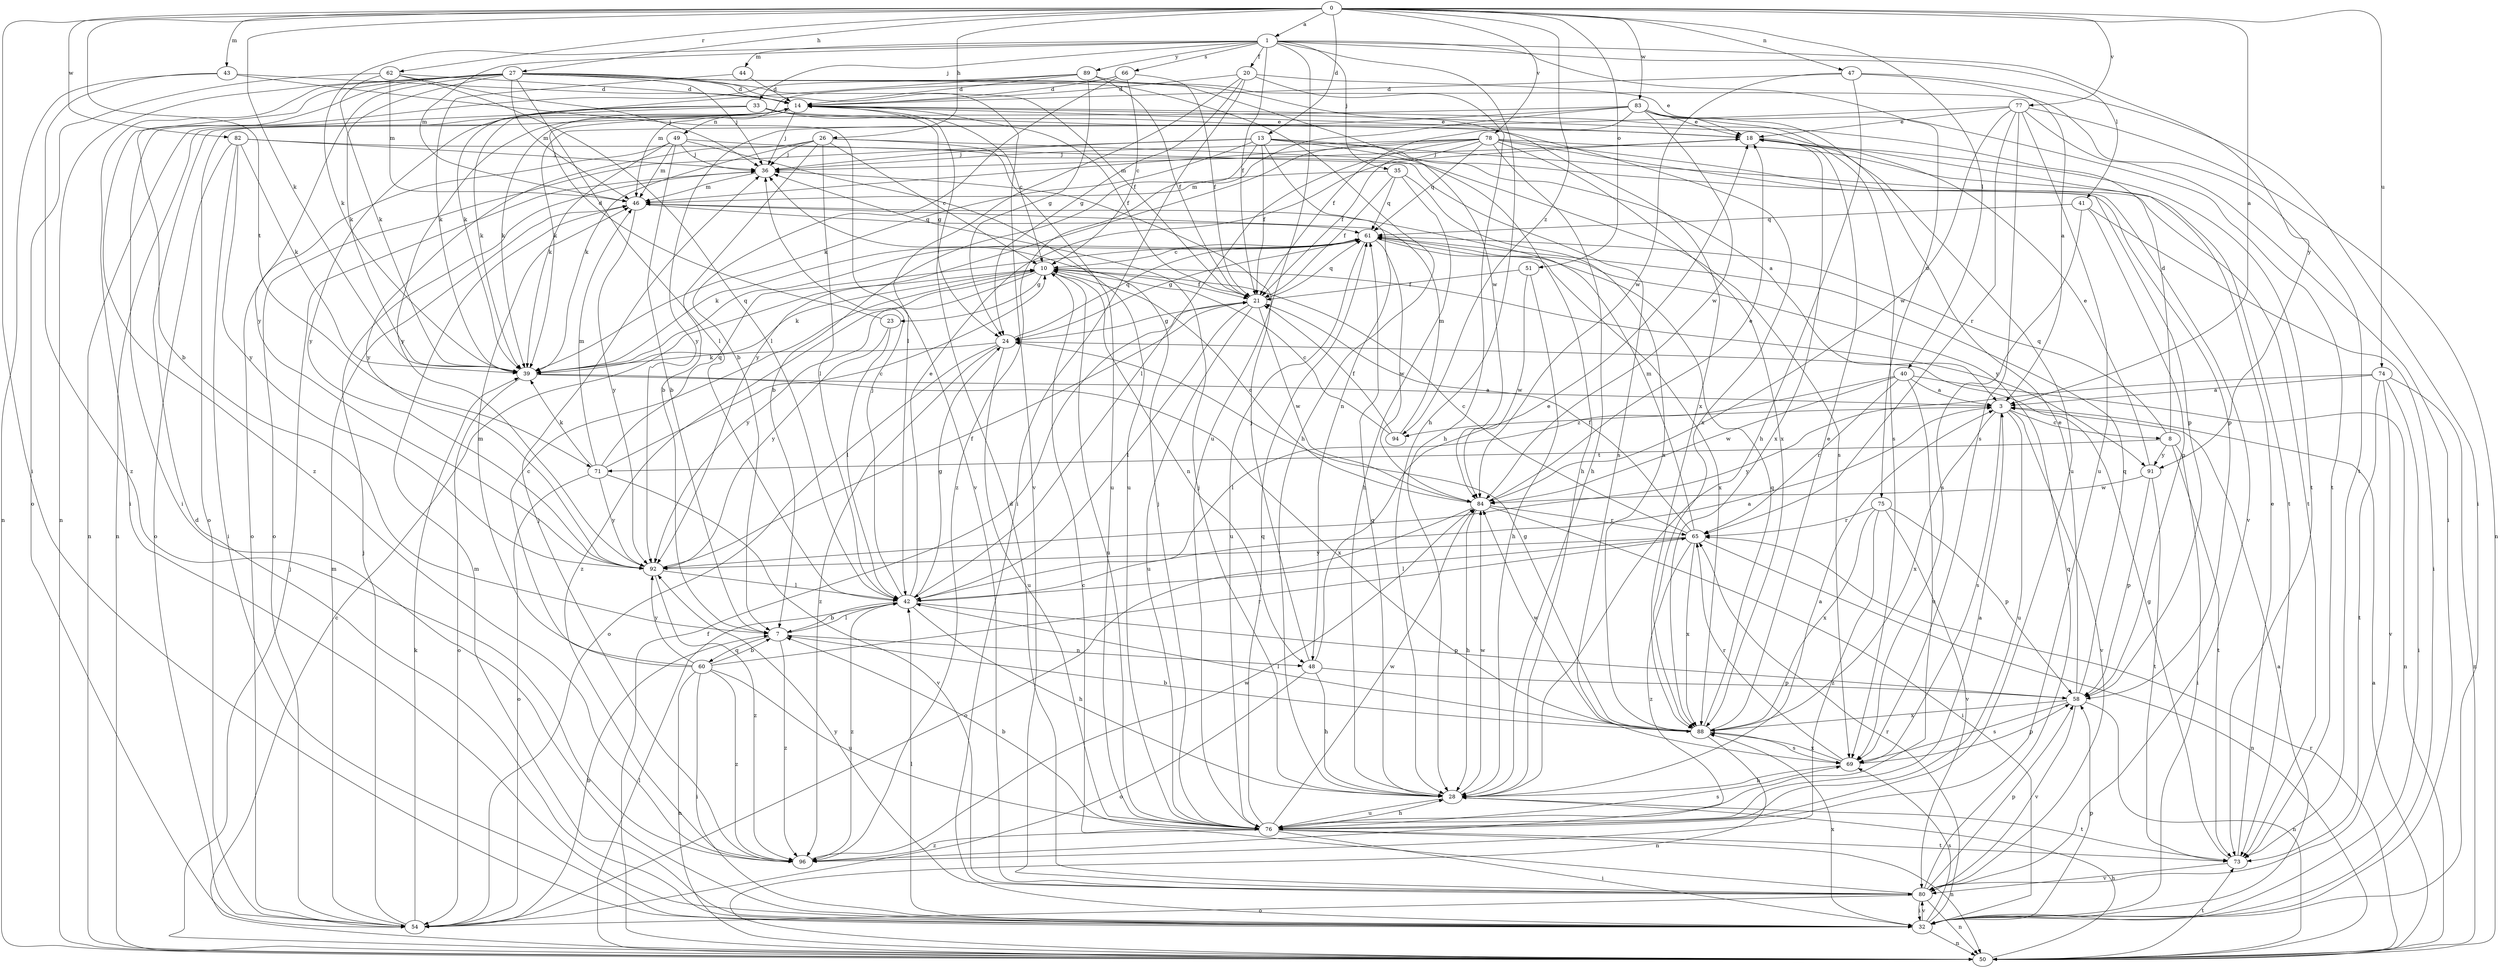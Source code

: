 strict digraph  {
0;
1;
3;
7;
8;
10;
13;
14;
18;
20;
21;
23;
24;
26;
27;
28;
32;
33;
35;
36;
39;
40;
41;
42;
43;
44;
46;
47;
48;
49;
50;
51;
54;
58;
60;
61;
62;
65;
66;
69;
71;
73;
74;
75;
76;
77;
78;
80;
82;
83;
84;
88;
89;
91;
92;
94;
96;
0 -> 1  [label=a];
0 -> 3  [label=a];
0 -> 13  [label=d];
0 -> 26  [label=h];
0 -> 27  [label=h];
0 -> 32  [label=i];
0 -> 39  [label=k];
0 -> 40  [label=l];
0 -> 43  [label=m];
0 -> 47  [label=n];
0 -> 51  [label=o];
0 -> 62  [label=r];
0 -> 71  [label=t];
0 -> 74  [label=u];
0 -> 77  [label=v];
0 -> 78  [label=v];
0 -> 82  [label=w];
0 -> 83  [label=w];
0 -> 94  [label=z];
1 -> 20  [label=f];
1 -> 21  [label=f];
1 -> 28  [label=h];
1 -> 33  [label=j];
1 -> 35  [label=j];
1 -> 39  [label=k];
1 -> 41  [label=l];
1 -> 44  [label=m];
1 -> 46  [label=m];
1 -> 66  [label=s];
1 -> 75  [label=u];
1 -> 76  [label=u];
1 -> 89  [label=y];
1 -> 91  [label=y];
3 -> 8  [label=c];
3 -> 69  [label=s];
3 -> 76  [label=u];
3 -> 80  [label=v];
3 -> 88  [label=x];
3 -> 94  [label=z];
7 -> 42  [label=l];
7 -> 48  [label=n];
7 -> 60  [label=q];
7 -> 96  [label=z];
8 -> 14  [label=d];
8 -> 32  [label=i];
8 -> 61  [label=q];
8 -> 71  [label=t];
8 -> 73  [label=t];
8 -> 91  [label=y];
10 -> 21  [label=f];
10 -> 23  [label=g];
10 -> 39  [label=k];
10 -> 48  [label=n];
10 -> 76  [label=u];
10 -> 91  [label=y];
10 -> 92  [label=y];
10 -> 96  [label=z];
13 -> 7  [label=b];
13 -> 21  [label=f];
13 -> 28  [label=h];
13 -> 36  [label=j];
13 -> 39  [label=k];
13 -> 48  [label=n];
13 -> 54  [label=o];
13 -> 58  [label=p];
13 -> 73  [label=t];
14 -> 18  [label=e];
14 -> 21  [label=f];
14 -> 24  [label=g];
14 -> 36  [label=j];
14 -> 39  [label=k];
14 -> 49  [label=n];
14 -> 50  [label=n];
14 -> 73  [label=t];
14 -> 92  [label=y];
18 -> 36  [label=j];
18 -> 88  [label=x];
20 -> 14  [label=d];
20 -> 18  [label=e];
20 -> 24  [label=g];
20 -> 28  [label=h];
20 -> 32  [label=i];
20 -> 42  [label=l];
21 -> 24  [label=g];
21 -> 42  [label=l];
21 -> 61  [label=q];
21 -> 76  [label=u];
21 -> 84  [label=w];
23 -> 14  [label=d];
23 -> 42  [label=l];
23 -> 92  [label=y];
24 -> 39  [label=k];
24 -> 54  [label=o];
24 -> 61  [label=q];
24 -> 76  [label=u];
24 -> 96  [label=z];
26 -> 3  [label=a];
26 -> 7  [label=b];
26 -> 10  [label=c];
26 -> 36  [label=j];
26 -> 39  [label=k];
26 -> 42  [label=l];
26 -> 76  [label=u];
26 -> 92  [label=y];
27 -> 7  [label=b];
27 -> 14  [label=d];
27 -> 21  [label=f];
27 -> 28  [label=h];
27 -> 32  [label=i];
27 -> 36  [label=j];
27 -> 39  [label=k];
27 -> 42  [label=l];
27 -> 46  [label=m];
27 -> 50  [label=n];
27 -> 80  [label=v];
27 -> 84  [label=w];
27 -> 88  [label=x];
27 -> 92  [label=y];
27 -> 96  [label=z];
28 -> 3  [label=a];
28 -> 36  [label=j];
28 -> 61  [label=q];
28 -> 73  [label=t];
28 -> 76  [label=u];
28 -> 84  [label=w];
32 -> 3  [label=a];
32 -> 14  [label=d];
32 -> 42  [label=l];
32 -> 46  [label=m];
32 -> 50  [label=n];
32 -> 58  [label=p];
32 -> 65  [label=r];
32 -> 69  [label=s];
32 -> 80  [label=v];
32 -> 88  [label=x];
33 -> 10  [label=c];
33 -> 18  [label=e];
33 -> 39  [label=k];
33 -> 50  [label=n];
33 -> 88  [label=x];
33 -> 92  [label=y];
35 -> 21  [label=f];
35 -> 28  [label=h];
35 -> 46  [label=m];
35 -> 61  [label=q];
35 -> 88  [label=x];
36 -> 46  [label=m];
39 -> 3  [label=a];
39 -> 54  [label=o];
39 -> 61  [label=q];
39 -> 88  [label=x];
40 -> 3  [label=a];
40 -> 42  [label=l];
40 -> 50  [label=n];
40 -> 65  [label=r];
40 -> 76  [label=u];
40 -> 84  [label=w];
41 -> 32  [label=i];
41 -> 58  [label=p];
41 -> 61  [label=q];
41 -> 69  [label=s];
42 -> 3  [label=a];
42 -> 7  [label=b];
42 -> 18  [label=e];
42 -> 24  [label=g];
42 -> 28  [label=h];
42 -> 36  [label=j];
42 -> 58  [label=p];
42 -> 96  [label=z];
43 -> 14  [label=d];
43 -> 50  [label=n];
43 -> 80  [label=v];
43 -> 96  [label=z];
44 -> 14  [label=d];
44 -> 39  [label=k];
46 -> 61  [label=q];
46 -> 92  [label=y];
47 -> 3  [label=a];
47 -> 14  [label=d];
47 -> 28  [label=h];
47 -> 32  [label=i];
47 -> 84  [label=w];
48 -> 18  [label=e];
48 -> 28  [label=h];
48 -> 36  [label=j];
48 -> 54  [label=o];
48 -> 58  [label=p];
49 -> 7  [label=b];
49 -> 36  [label=j];
49 -> 39  [label=k];
49 -> 46  [label=m];
49 -> 54  [label=o];
49 -> 69  [label=s];
49 -> 76  [label=u];
50 -> 3  [label=a];
50 -> 10  [label=c];
50 -> 21  [label=f];
50 -> 28  [label=h];
50 -> 36  [label=j];
50 -> 42  [label=l];
50 -> 65  [label=r];
50 -> 73  [label=t];
51 -> 21  [label=f];
51 -> 28  [label=h];
51 -> 84  [label=w];
54 -> 7  [label=b];
54 -> 36  [label=j];
54 -> 39  [label=k];
54 -> 46  [label=m];
58 -> 18  [label=e];
58 -> 50  [label=n];
58 -> 61  [label=q];
58 -> 69  [label=s];
58 -> 80  [label=v];
58 -> 88  [label=x];
60 -> 7  [label=b];
60 -> 10  [label=c];
60 -> 32  [label=i];
60 -> 46  [label=m];
60 -> 50  [label=n];
60 -> 65  [label=r];
60 -> 76  [label=u];
60 -> 92  [label=y];
60 -> 96  [label=z];
61 -> 10  [label=c];
61 -> 24  [label=g];
61 -> 39  [label=k];
61 -> 76  [label=u];
61 -> 84  [label=w];
61 -> 88  [label=x];
62 -> 14  [label=d];
62 -> 36  [label=j];
62 -> 39  [label=k];
62 -> 42  [label=l];
62 -> 46  [label=m];
62 -> 54  [label=o];
65 -> 10  [label=c];
65 -> 21  [label=f];
65 -> 42  [label=l];
65 -> 46  [label=m];
65 -> 50  [label=n];
65 -> 88  [label=x];
65 -> 92  [label=y];
65 -> 96  [label=z];
66 -> 7  [label=b];
66 -> 10  [label=c];
66 -> 14  [label=d];
66 -> 21  [label=f];
66 -> 46  [label=m];
69 -> 28  [label=h];
69 -> 58  [label=p];
69 -> 65  [label=r];
69 -> 88  [label=x];
71 -> 10  [label=c];
71 -> 39  [label=k];
71 -> 46  [label=m];
71 -> 54  [label=o];
71 -> 61  [label=q];
71 -> 80  [label=v];
71 -> 92  [label=y];
73 -> 18  [label=e];
73 -> 24  [label=g];
73 -> 80  [label=v];
74 -> 3  [label=a];
74 -> 32  [label=i];
74 -> 50  [label=n];
74 -> 73  [label=t];
74 -> 80  [label=v];
74 -> 92  [label=y];
75 -> 58  [label=p];
75 -> 65  [label=r];
75 -> 80  [label=v];
75 -> 88  [label=x];
75 -> 96  [label=z];
76 -> 3  [label=a];
76 -> 7  [label=b];
76 -> 28  [label=h];
76 -> 32  [label=i];
76 -> 36  [label=j];
76 -> 50  [label=n];
76 -> 61  [label=q];
76 -> 69  [label=s];
76 -> 73  [label=t];
76 -> 84  [label=w];
76 -> 96  [label=z];
77 -> 18  [label=e];
77 -> 32  [label=i];
77 -> 39  [label=k];
77 -> 50  [label=n];
77 -> 65  [label=r];
77 -> 69  [label=s];
77 -> 76  [label=u];
77 -> 84  [label=w];
78 -> 21  [label=f];
78 -> 28  [label=h];
78 -> 36  [label=j];
78 -> 42  [label=l];
78 -> 46  [label=m];
78 -> 58  [label=p];
78 -> 61  [label=q];
78 -> 73  [label=t];
78 -> 80  [label=v];
78 -> 88  [label=x];
78 -> 92  [label=y];
80 -> 10  [label=c];
80 -> 14  [label=d];
80 -> 32  [label=i];
80 -> 50  [label=n];
80 -> 54  [label=o];
80 -> 58  [label=p];
80 -> 61  [label=q];
80 -> 92  [label=y];
82 -> 32  [label=i];
82 -> 36  [label=j];
82 -> 39  [label=k];
82 -> 54  [label=o];
82 -> 69  [label=s];
82 -> 92  [label=y];
83 -> 18  [label=e];
83 -> 21  [label=f];
83 -> 54  [label=o];
83 -> 69  [label=s];
83 -> 73  [label=t];
83 -> 76  [label=u];
83 -> 84  [label=w];
83 -> 92  [label=y];
83 -> 96  [label=z];
84 -> 10  [label=c];
84 -> 18  [label=e];
84 -> 28  [label=h];
84 -> 32  [label=i];
84 -> 54  [label=o];
84 -> 65  [label=r];
88 -> 7  [label=b];
88 -> 18  [label=e];
88 -> 24  [label=g];
88 -> 42  [label=l];
88 -> 50  [label=n];
88 -> 61  [label=q];
88 -> 69  [label=s];
88 -> 84  [label=w];
89 -> 14  [label=d];
89 -> 21  [label=f];
89 -> 24  [label=g];
89 -> 32  [label=i];
89 -> 39  [label=k];
89 -> 73  [label=t];
91 -> 18  [label=e];
91 -> 58  [label=p];
91 -> 73  [label=t];
91 -> 84  [label=w];
92 -> 21  [label=f];
92 -> 42  [label=l];
92 -> 96  [label=z];
94 -> 10  [label=c];
94 -> 21  [label=f];
94 -> 46  [label=m];
96 -> 36  [label=j];
96 -> 84  [label=w];
}
